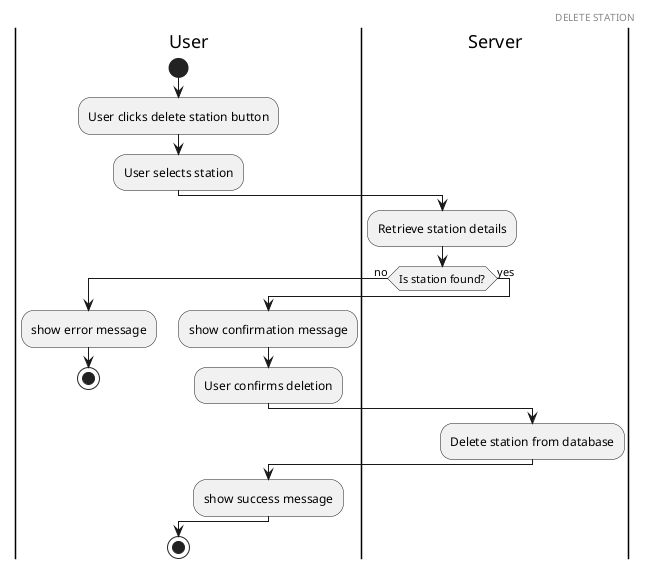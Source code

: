 @startuml DELETE STATION

header DELETE STATION

|User|
start
:User clicks delete station button;
:User selects station;
|Server|
:Retrieve station details;
if (Is station found?) then (no)
  |User|
  :show error message;
  stop
else (yes)
  |User|
  :show confirmation message;
  :User confirms deletion;
  |Server|
  :Delete station from database;
  |User|
  :show success message;
endif
stop

@enduml